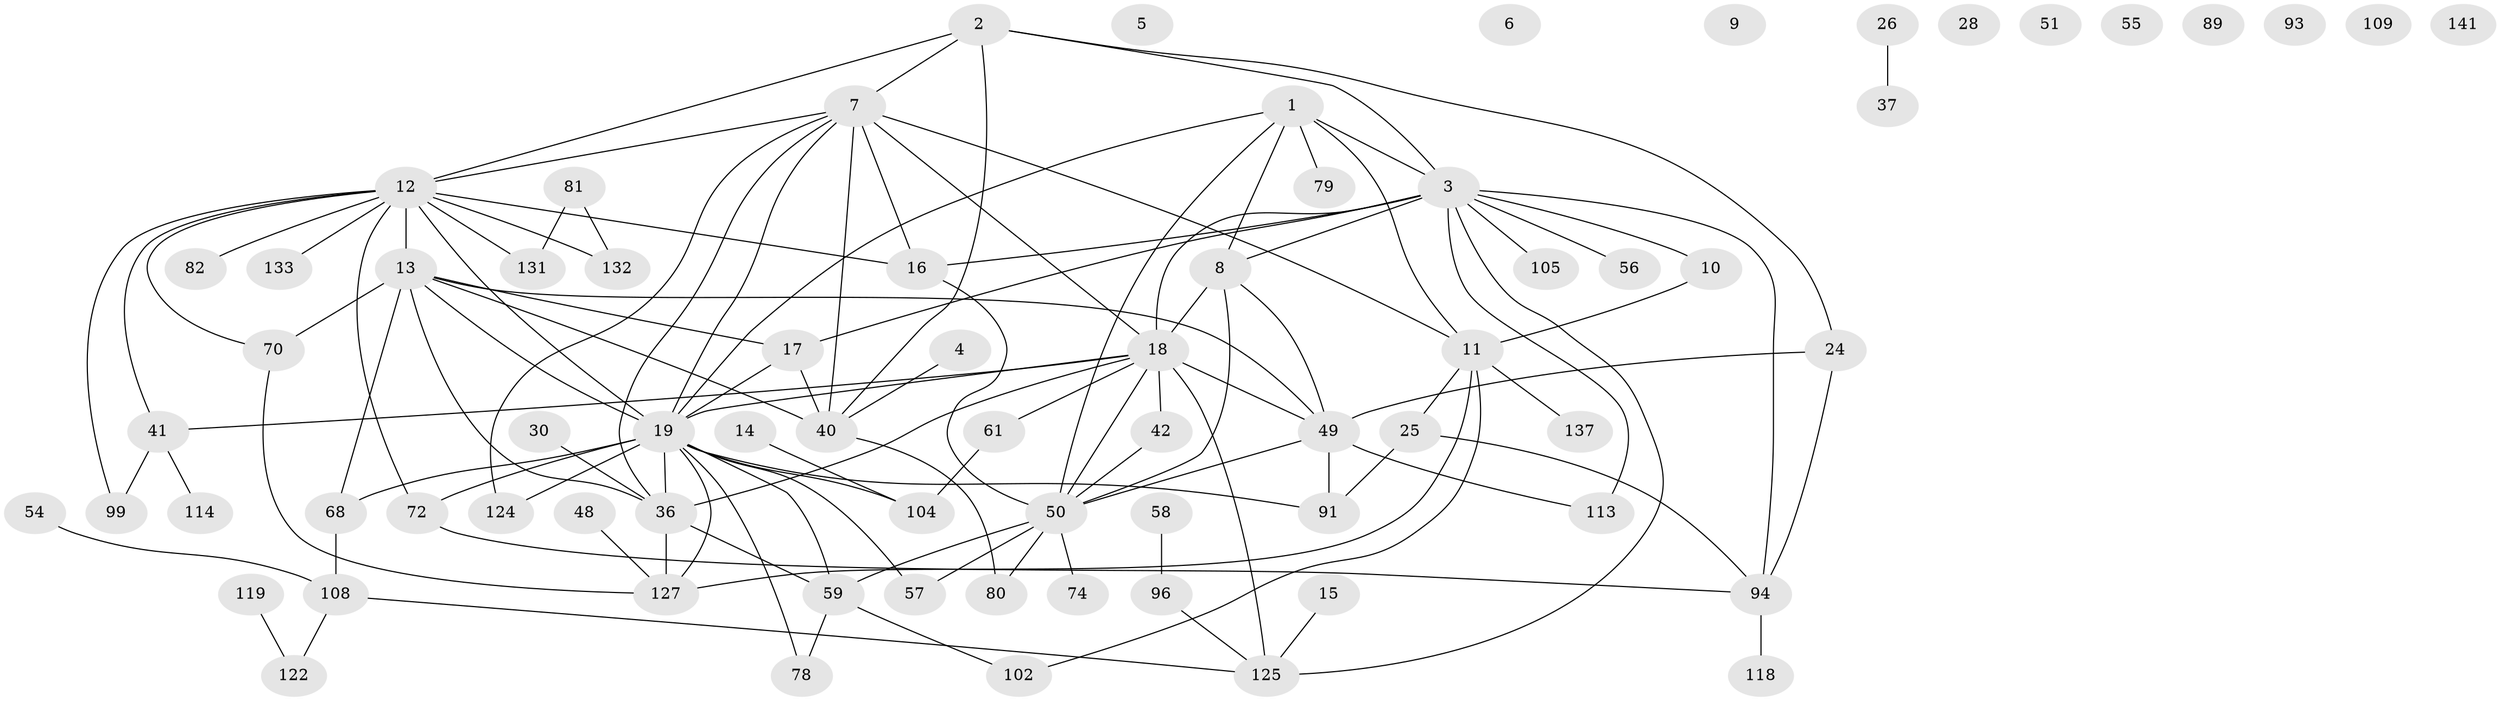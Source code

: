 // original degree distribution, {1: 0.1643835616438356, 4: 0.14383561643835616, 6: 0.0410958904109589, 0: 0.0684931506849315, 3: 0.2054794520547945, 2: 0.2945205479452055, 7: 0.0273972602739726, 5: 0.0547945205479452}
// Generated by graph-tools (version 1.1) at 2025/12/03/09/25 04:12:55]
// undirected, 73 vertices, 114 edges
graph export_dot {
graph [start="1"]
  node [color=gray90,style=filled];
  1 [super="+110"];
  2 [super="+90"];
  3 [super="+107+29+115+21"];
  4 [super="+71"];
  5;
  6;
  7 [super="+20+45"];
  8 [super="+112+23"];
  9;
  10 [super="+103"];
  11 [super="+31+22"];
  12 [super="+63+121+66+38+76"];
  13 [super="+34"];
  14 [super="+39"];
  15;
  16 [super="+142"];
  17 [super="+123"];
  18 [super="+52+32+117"];
  19 [super="+27+92"];
  24 [super="+75+111+53"];
  25 [super="+97"];
  26;
  28;
  30;
  36 [super="+47"];
  37 [super="+120"];
  40 [super="+86+106"];
  41 [super="+46+65"];
  42;
  48;
  49 [super="+77"];
  50 [super="+60+140"];
  51;
  54;
  55;
  56;
  57;
  58;
  59 [super="+64"];
  61;
  68 [super="+116+69"];
  70 [super="+95"];
  72 [super="+73"];
  74;
  78;
  79;
  80;
  81;
  82 [super="+100"];
  89;
  91;
  93;
  94 [super="+128"];
  96 [super="+98"];
  99;
  102;
  104;
  105;
  108;
  109;
  113;
  114;
  118;
  119;
  122;
  124;
  125;
  127 [super="+135"];
  131;
  132;
  133;
  137;
  141;
  1 -- 19;
  1 -- 79;
  1 -- 50;
  1 -- 8;
  1 -- 3;
  1 -- 11;
  2 -- 24;
  2 -- 40;
  2 -- 3;
  2 -- 7;
  2 -- 12;
  3 -- 113;
  3 -- 16;
  3 -- 105;
  3 -- 56;
  3 -- 8;
  3 -- 10;
  3 -- 125;
  3 -- 94;
  3 -- 18;
  3 -- 17;
  4 -- 40;
  7 -- 19;
  7 -- 124;
  7 -- 40 [weight=3];
  7 -- 11;
  7 -- 12;
  7 -- 16;
  7 -- 18;
  7 -- 36;
  8 -- 50;
  8 -- 18 [weight=2];
  8 -- 49;
  10 -- 11;
  11 -- 137;
  11 -- 102;
  11 -- 25;
  11 -- 127;
  12 -- 70;
  12 -- 19;
  12 -- 41;
  12 -- 132;
  12 -- 133;
  12 -- 16;
  12 -- 82;
  12 -- 99;
  12 -- 131;
  12 -- 72;
  12 -- 13;
  13 -- 40;
  13 -- 68;
  13 -- 36;
  13 -- 70;
  13 -- 19;
  13 -- 49;
  13 -- 17;
  14 -- 104;
  15 -- 125;
  16 -- 50;
  17 -- 19;
  17 -- 40;
  18 -- 125 [weight=2];
  18 -- 19;
  18 -- 61;
  18 -- 49;
  18 -- 36;
  18 -- 50;
  18 -- 42;
  18 -- 41;
  19 -- 104;
  19 -- 78;
  19 -- 57;
  19 -- 91;
  19 -- 124;
  19 -- 68 [weight=2];
  19 -- 59;
  19 -- 72;
  19 -- 36;
  19 -- 127;
  24 -- 94;
  24 -- 49;
  25 -- 94;
  25 -- 91;
  26 -- 37;
  30 -- 36;
  36 -- 59;
  36 -- 127;
  40 -- 80;
  41 -- 114;
  41 -- 99;
  42 -- 50;
  48 -- 127;
  49 -- 91;
  49 -- 113;
  49 -- 50;
  50 -- 74;
  50 -- 80;
  50 -- 57;
  50 -- 59 [weight=2];
  54 -- 108;
  58 -- 96;
  59 -- 102;
  59 -- 78;
  61 -- 104;
  68 -- 108;
  70 -- 127;
  72 -- 94;
  81 -- 131;
  81 -- 132;
  94 -- 118;
  96 -- 125;
  108 -- 122;
  108 -- 125;
  119 -- 122;
}
